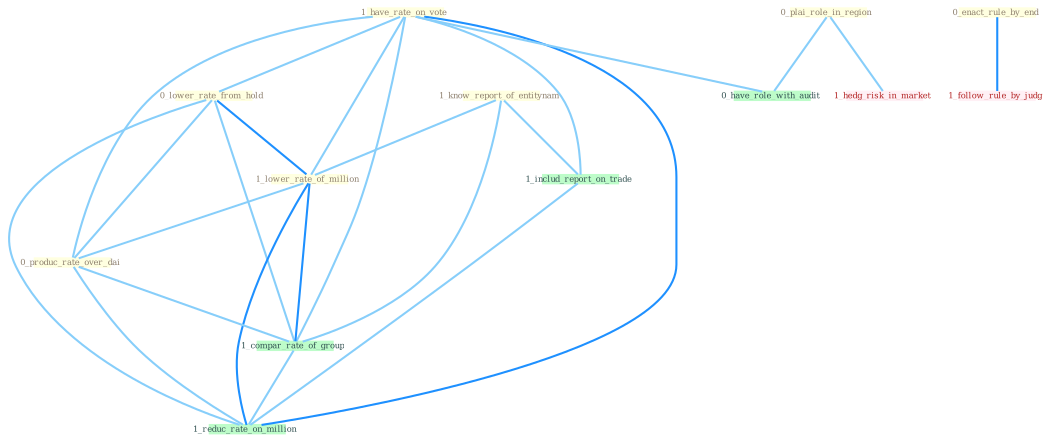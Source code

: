 Graph G{ 
    node
    [shape=polygon,style=filled,width=.5,height=.06,color="#BDFCC9",fixedsize=true,fontsize=4,
    fontcolor="#2f4f4f"];
    {node
    [color="#ffffe0", fontcolor="#8b7d6b"] "1_have_rate_on_vote " "1_know_report_of_entitynam " "0_lower_rate_from_hold " "1_lower_rate_of_million " "0_plai_role_in_region " "0_produc_rate_over_dai " "0_enact_rule_by_end "}
{node [color="#fff0f5", fontcolor="#b22222"] "1_follow_rule_by_judg " "1_hedg_risk_in_market "}
edge [color="#B0E2FF"];

	"1_have_rate_on_vote " -- "0_lower_rate_from_hold " [w="1", color="#87cefa" ];
	"1_have_rate_on_vote " -- "1_lower_rate_of_million " [w="1", color="#87cefa" ];
	"1_have_rate_on_vote " -- "0_produc_rate_over_dai " [w="1", color="#87cefa" ];
	"1_have_rate_on_vote " -- "1_includ_report_on_trade " [w="1", color="#87cefa" ];
	"1_have_rate_on_vote " -- "1_compar_rate_of_group " [w="1", color="#87cefa" ];
	"1_have_rate_on_vote " -- "1_reduc_rate_on_million " [w="2", color="#1e90ff" , len=0.8];
	"1_have_rate_on_vote " -- "0_have_role_with_audit " [w="1", color="#87cefa" ];
	"1_know_report_of_entitynam " -- "1_lower_rate_of_million " [w="1", color="#87cefa" ];
	"1_know_report_of_entitynam " -- "1_includ_report_on_trade " [w="1", color="#87cefa" ];
	"1_know_report_of_entitynam " -- "1_compar_rate_of_group " [w="1", color="#87cefa" ];
	"0_lower_rate_from_hold " -- "1_lower_rate_of_million " [w="2", color="#1e90ff" , len=0.8];
	"0_lower_rate_from_hold " -- "0_produc_rate_over_dai " [w="1", color="#87cefa" ];
	"0_lower_rate_from_hold " -- "1_compar_rate_of_group " [w="1", color="#87cefa" ];
	"0_lower_rate_from_hold " -- "1_reduc_rate_on_million " [w="1", color="#87cefa" ];
	"1_lower_rate_of_million " -- "0_produc_rate_over_dai " [w="1", color="#87cefa" ];
	"1_lower_rate_of_million " -- "1_compar_rate_of_group " [w="2", color="#1e90ff" , len=0.8];
	"1_lower_rate_of_million " -- "1_reduc_rate_on_million " [w="2", color="#1e90ff" , len=0.8];
	"0_plai_role_in_region " -- "1_hedg_risk_in_market " [w="1", color="#87cefa" ];
	"0_plai_role_in_region " -- "0_have_role_with_audit " [w="1", color="#87cefa" ];
	"0_produc_rate_over_dai " -- "1_compar_rate_of_group " [w="1", color="#87cefa" ];
	"0_produc_rate_over_dai " -- "1_reduc_rate_on_million " [w="1", color="#87cefa" ];
	"0_enact_rule_by_end " -- "1_follow_rule_by_judg " [w="2", color="#1e90ff" , len=0.8];
	"1_includ_report_on_trade " -- "1_reduc_rate_on_million " [w="1", color="#87cefa" ];
	"1_compar_rate_of_group " -- "1_reduc_rate_on_million " [w="1", color="#87cefa" ];
}